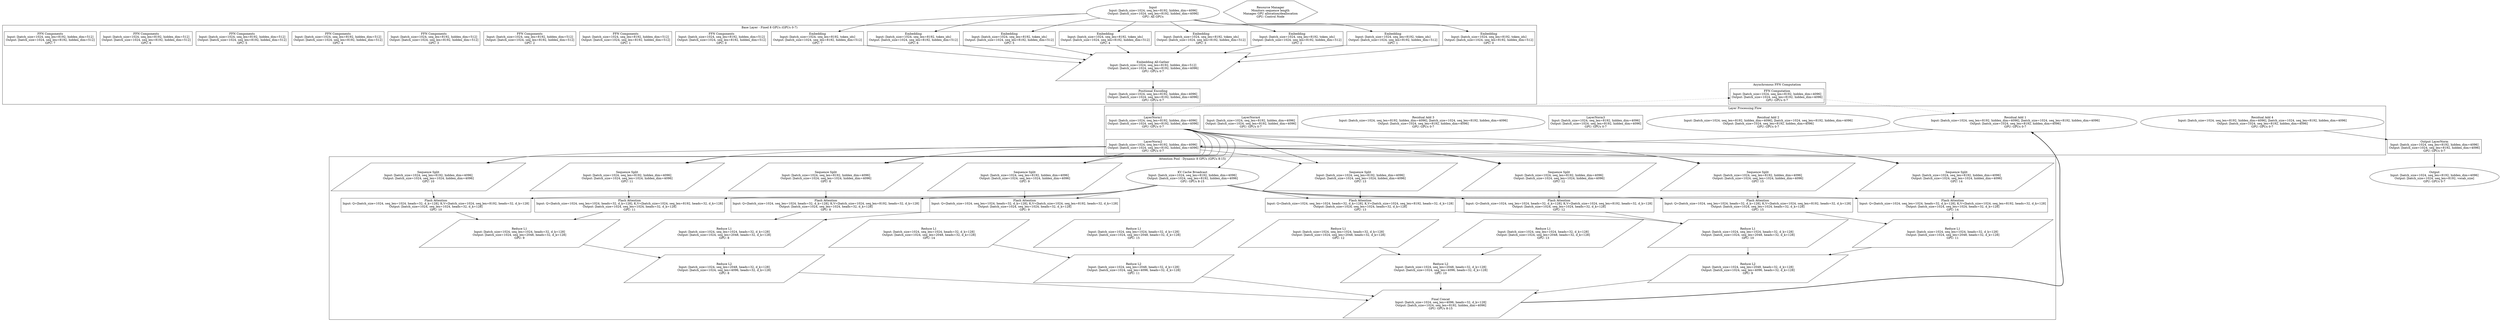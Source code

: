 digraph fa_pool_dynamic_8k_tokens {
    rankdir=TB;
    node [shape=rectangle];
    
    // Configuration: seq_len=8192, pool_gpus=8, total_gpus=16
    
    // Input
    Input [shape=ellipse, label="Input\nInput: [batch_size=1024, seq_len=8192, hidden_dim=4096]\nOutput: [batch_size=1024, seq_len=8192, hidden_dim=4096]\nGPU: All GPUs"];
    
    // Base Layer - 8 GPUs (Fixed)
    subgraph cluster_base_layer {
        label="Base Layer - Fixed 8 GPUs (GPUs 0-7)";
        
        // Embedding and Positional Encoding
        Embedding_GPU0 [label="Embedding\nInput: [batch_size=1024, seq_len=8192, token_ids]\nOutput: [batch_size=1024, seq_len=8192, hidden_dim=512]\nGPU: 0"];
        Embedding_GPU1 [label="Embedding\nInput: [batch_size=1024, seq_len=8192, token_ids]\nOutput: [batch_size=1024, seq_len=8192, hidden_dim=512]\nGPU: 1"];
        Embedding_GPU2 [label="Embedding\nInput: [batch_size=1024, seq_len=8192, token_ids]\nOutput: [batch_size=1024, seq_len=8192, hidden_dim=512]\nGPU: 2"];
        Embedding_GPU3 [label="Embedding\nInput: [batch_size=1024, seq_len=8192, token_ids]\nOutput: [batch_size=1024, seq_len=8192, hidden_dim=512]\nGPU: 3"];
        Embedding_GPU4 [label="Embedding\nInput: [batch_size=1024, seq_len=8192, token_ids]\nOutput: [batch_size=1024, seq_len=8192, hidden_dim=512]\nGPU: 4"];
        Embedding_GPU5 [label="Embedding\nInput: [batch_size=1024, seq_len=8192, token_ids]\nOutput: [batch_size=1024, seq_len=8192, hidden_dim=512]\nGPU: 5"];
        Embedding_GPU6 [label="Embedding\nInput: [batch_size=1024, seq_len=8192, token_ids]\nOutput: [batch_size=1024, seq_len=8192, hidden_dim=512]\nGPU: 6"];
        Embedding_GPU7 [label="Embedding\nInput: [batch_size=1024, seq_len=8192, token_ids]\nOutput: [batch_size=1024, seq_len=8192, hidden_dim=512]\nGPU: 7"];
        
        Embedding_AllGather [shape=parallelogram, label="Embedding All-Gather\nInput: [batch_size=1024, seq_len=8192, hidden_dim=512]\nOutput: [batch_size=1024, seq_len=8192, hidden_dim=4096]\nGPU: GPUs 0-7"];
        Positional_Encoding [label="Positional Encoding\nInput: [batch_size=1024, seq_len=8192, hidden_dim=4096]\nOutput: [batch_size=1024, seq_len=8192, hidden_dim=4096]\nGPU: GPUs 0-7"];
        
        // FFN components on Base Layer
        FFN_Base_GPU0 [label="FFN Components\nInput: [batch_size=1024, seq_len=8192, hidden_dim=512]\nOutput: [batch_size=1024, seq_len=8192, hidden_dim=512]\nGPU: 0"];
        FFN_Base_GPU1 [label="FFN Components\nInput: [batch_size=1024, seq_len=8192, hidden_dim=512]\nOutput: [batch_size=1024, seq_len=8192, hidden_dim=512]\nGPU: 1"];
        FFN_Base_GPU2 [label="FFN Components\nInput: [batch_size=1024, seq_len=8192, hidden_dim=512]\nOutput: [batch_size=1024, seq_len=8192, hidden_dim=512]\nGPU: 2"];
        FFN_Base_GPU3 [label="FFN Components\nInput: [batch_size=1024, seq_len=8192, hidden_dim=512]\nOutput: [batch_size=1024, seq_len=8192, hidden_dim=512]\nGPU: 3"];
        FFN_Base_GPU4 [label="FFN Components\nInput: [batch_size=1024, seq_len=8192, hidden_dim=512]\nOutput: [batch_size=1024, seq_len=8192, hidden_dim=512]\nGPU: 4"];
        FFN_Base_GPU5 [label="FFN Components\nInput: [batch_size=1024, seq_len=8192, hidden_dim=512]\nOutput: [batch_size=1024, seq_len=8192, hidden_dim=512]\nGPU: 5"];
        FFN_Base_GPU6 [label="FFN Components\nInput: [batch_size=1024, seq_len=8192, hidden_dim=512]\nOutput: [batch_size=1024, seq_len=8192, hidden_dim=512]\nGPU: 6"];
        FFN_Base_GPU7 [label="FFN Components\nInput: [batch_size=1024, seq_len=8192, hidden_dim=512]\nOutput: [batch_size=1024, seq_len=8192, hidden_dim=512]\nGPU: 7"];
    }
    
    // Attention Pool - 8 GPUs (Dynamic, GPUs 8-15)
    subgraph cluster_attention_pool {
        label="Attention Pool - Dynamic 8 GPUs (GPUs 8-15)";
        
        // Sequence Splitting for attention computation
        Seq_Split_GPU8 [shape=parallelogram, label="Sequence Split\nInput: [batch_size=1024, seq_len=8192, hidden_dim=4096]\nOutput: [batch_size=1024, seq_len=1024, hidden_dim=4096]\nGPU: 8"];
        Seq_Split_GPU9 [shape=parallelogram, label="Sequence Split\nInput: [batch_size=1024, seq_len=8192, hidden_dim=4096]\nOutput: [batch_size=1024, seq_len=1024, hidden_dim=4096]\nGPU: 9"];
        Seq_Split_GPU10 [shape=parallelogram, label="Sequence Split\nInput: [batch_size=1024, seq_len=8192, hidden_dim=4096]\nOutput: [batch_size=1024, seq_len=1024, hidden_dim=4096]\nGPU: 10"];
        Seq_Split_GPU11 [shape=parallelogram, label="Sequence Split\nInput: [batch_size=1024, seq_len=8192, hidden_dim=4096]\nOutput: [batch_size=1024, seq_len=1024, hidden_dim=4096]\nGPU: 11"];
        Seq_Split_GPU12 [shape=parallelogram, label="Sequence Split\nInput: [batch_size=1024, seq_len=8192, hidden_dim=4096]\nOutput: [batch_size=1024, seq_len=1024, hidden_dim=4096]\nGPU: 12"];
        Seq_Split_GPU13 [shape=parallelogram, label="Sequence Split\nInput: [batch_size=1024, seq_len=8192, hidden_dim=4096]\nOutput: [batch_size=1024, seq_len=1024, hidden_dim=4096]\nGPU: 13"];
        Seq_Split_GPU14 [shape=parallelogram, label="Sequence Split\nInput: [batch_size=1024, seq_len=8192, hidden_dim=4096]\nOutput: [batch_size=1024, seq_len=1024, hidden_dim=4096]\nGPU: 14"];
        Seq_Split_GPU15 [shape=parallelogram, label="Sequence Split\nInput: [batch_size=1024, seq_len=8192, hidden_dim=4096]\nOutput: [batch_size=1024, seq_len=1024, hidden_dim=4096]\nGPU: 15"];
        
        // KV Cache Broadcast to all pool GPUs
        KV_Cache_Broadcast [shape=ellipse, label="KV Cache Broadcast\nInput: [batch_size=1024, seq_len=8192, hidden_dim=4096]\nOutput: [batch_size=1024, seq_len=8192, hidden_dim=4096]\nGPU: GPUs 8-15"];
        
        // Attention computation on each pool GPU
        Attention_GPU8 [label="Flash Attention\nInput: Q=[batch_size=1024, seq_len=1024, heads=32, d_k=128], K,V=[batch_size=1024, seq_len=8192, heads=32, d_k=128]\nOutput: [batch_size=1024, seq_len=1024, heads=32, d_k=128]\nGPU: 8"];
        Attention_GPU9 [label="Flash Attention\nInput: Q=[batch_size=1024, seq_len=1024, heads=32, d_k=128], K,V=[batch_size=1024, seq_len=8192, heads=32, d_k=128]\nOutput: [batch_size=1024, seq_len=1024, heads=32, d_k=128]\nGPU: 9"];
        Attention_GPU10 [label="Flash Attention\nInput: Q=[batch_size=1024, seq_len=1024, heads=32, d_k=128], K,V=[batch_size=1024, seq_len=8192, heads=32, d_k=128]\nOutput: [batch_size=1024, seq_len=1024, heads=32, d_k=128]\nGPU: 10"];
        Attention_GPU11 [label="Flash Attention\nInput: Q=[batch_size=1024, seq_len=1024, heads=32, d_k=128], K,V=[batch_size=1024, seq_len=8192, heads=32, d_k=128]\nOutput: [batch_size=1024, seq_len=1024, heads=32, d_k=128]\nGPU: 11"];
        Attention_GPU12 [label="Flash Attention\nInput: Q=[batch_size=1024, seq_len=1024, heads=32, d_k=128], K,V=[batch_size=1024, seq_len=8192, heads=32, d_k=128]\nOutput: [batch_size=1024, seq_len=1024, heads=32, d_k=128]\nGPU: 12"];
        Attention_GPU13 [label="Flash Attention\nInput: Q=[batch_size=1024, seq_len=1024, heads=32, d_k=128], K,V=[batch_size=1024, seq_len=8192, heads=32, d_k=128]\nOutput: [batch_size=1024, seq_len=1024, heads=32, d_k=128]\nGPU: 13"];
        Attention_GPU14 [label="Flash Attention\nInput: Q=[batch_size=1024, seq_len=1024, heads=32, d_k=128], K,V=[batch_size=1024, seq_len=8192, heads=32, d_k=128]\nOutput: [batch_size=1024, seq_len=1024, heads=32, d_k=128]\nGPU: 14"];
        Attention_GPU15 [label="Flash Attention\nInput: Q=[batch_size=1024, seq_len=1024, heads=32, d_k=128], K,V=[batch_size=1024, seq_len=8192, heads=32, d_k=128]\nOutput: [batch_size=1024, seq_len=1024, heads=32, d_k=128]\nGPU: 15"];
        
        // Hierarchical reduction tree
        Reduction_L1_GPU8 [shape=parallelogram, label="Reduce L1\nInput: [batch_size=1024, seq_len=1024, heads=32, d_k=128]\nOutput: [batch_size=1024, seq_len=2048, heads=32, d_k=128]\nGPU: 8"];
        Reduction_L1_GPU9 [shape=parallelogram, label="Reduce L1\nInput: [batch_size=1024, seq_len=1024, heads=32, d_k=128]\nOutput: [batch_size=1024, seq_len=2048, heads=32, d_k=128]\nGPU: 9"];
        Reduction_L1_GPU10 [shape=parallelogram, label="Reduce L1\nInput: [batch_size=1024, seq_len=1024, heads=32, d_k=128]\nOutput: [batch_size=1024, seq_len=2048, heads=32, d_k=128]\nGPU: 10"];
        Reduction_L1_GPU11 [shape=parallelogram, label="Reduce L1\nInput: [batch_size=1024, seq_len=1024, heads=32, d_k=128]\nOutput: [batch_size=1024, seq_len=2048, heads=32, d_k=128]\nGPU: 11"];
        Reduction_L1_GPU12 [shape=parallelogram, label="Reduce L1\nInput: [batch_size=1024, seq_len=1024, heads=32, d_k=128]\nOutput: [batch_size=1024, seq_len=2048, heads=32, d_k=128]\nGPU: 12"];
        Reduction_L1_GPU13 [shape=parallelogram, label="Reduce L1\nInput: [batch_size=1024, seq_len=1024, heads=32, d_k=128]\nOutput: [batch_size=1024, seq_len=2048, heads=32, d_k=128]\nGPU: 13"];
        Reduction_L1_GPU14 [shape=parallelogram, label="Reduce L1\nInput: [batch_size=1024, seq_len=1024, heads=32, d_k=128]\nOutput: [batch_size=1024, seq_len=2048, heads=32, d_k=128]\nGPU: 14"];
        Reduction_L1_GPU15 [shape=parallelogram, label="Reduce L1\nInput: [batch_size=1024, seq_len=1024, heads=32, d_k=128]\nOutput: [batch_size=1024, seq_len=2048, heads=32, d_k=128]\nGPU: 15"];
        
        Reduction_L2_GPU8 [shape=parallelogram, label="Reduce L2\nInput: [batch_size=1024, seq_len=2048, heads=32, d_k=128]\nOutput: [batch_size=1024, seq_len=4096, heads=32, d_k=128]\nGPU: 8"];
        Reduction_L2_GPU9 [shape=parallelogram, label="Reduce L2\nInput: [batch_size=1024, seq_len=2048, heads=32, d_k=128]\nOutput: [batch_size=1024, seq_len=4096, heads=32, d_k=128]\nGPU: 9"];
        Reduction_L2_GPU10 [shape=parallelogram, label="Reduce L2\nInput: [batch_size=1024, seq_len=2048, heads=32, d_k=128]\nOutput: [batch_size=1024, seq_len=4096, heads=32, d_k=128]\nGPU: 10"];
        Reduction_L2_GPU11 [shape=parallelogram, label="Reduce L2\nInput: [batch_size=1024, seq_len=2048, heads=32, d_k=128]\nOutput: [batch_size=1024, seq_len=4096, heads=32, d_k=128]\nGPU: 11"];
        
        Reduction_Final [shape=parallelogram, label="Final Concat\nInput: [batch_size=1024, seq_len=4096, heads=32, d_k=128]\nOutput: [batch_size=1024, seq_len=8192, hidden_dim=4096]\nGPU: GPUs 8-15"];
    }
    
    // Layer-wise processing for 4 layers
    subgraph cluster_layer_processing {
        label="Layer Processing Flow";
        
        // Layer 1
        Layer1_LayerNorm [label="LayerNorm1\nInput: [batch_size=1024, seq_len=8192, hidden_dim=4096]\nOutput: [batch_size=1024, seq_len=8192, hidden_dim=4096]\nGPU: GPUs 0-7"];
        Layer1_Residual [shape=oval, label="Residual Add 1\nInput: [batch_size=1024, seq_len=8192, hidden_dim=4096], [batch_size=1024, seq_len=8192, hidden_dim=4096]\nOutput: [batch_size=1024, seq_len=8192, hidden_dim=4096]\nGPU: GPUs 0-7"];
        
        // Layer 2
        Layer2_LayerNorm [label="LayerNorm2\nInput: [batch_size=1024, seq_len=8192, hidden_dim=4096]\nOutput: [batch_size=1024, seq_len=8192, hidden_dim=4096]\nGPU: GPUs 0-7"];
        Layer2_Residual [shape=oval, label="Residual Add 2\nInput: [batch_size=1024, seq_len=8192, hidden_dim=4096], [batch_size=1024, seq_len=8192, hidden_dim=4096]\nOutput: [batch_size=1024, seq_len=8192, hidden_dim=4096]\nGPU: GPUs 0-7"];
        
        // Layer 3
        Layer3_LayerNorm [label="LayerNorm3\nInput: [batch_size=1024, seq_len=8192, hidden_dim=4096]\nOutput: [batch_size=1024, seq_len=8192, hidden_dim=4096]\nGPU: GPUs 0-7"];
        Layer3_Residual [shape=oval, label="Residual Add 3\nInput: [batch_size=1024, seq_len=8192, hidden_dim=4096], [batch_size=1024, seq_len=8192, hidden_dim=4096]\nOutput: [batch_size=1024, seq_len=8192, hidden_dim=4096]\nGPU: GPUs 0-7"];
        
        // Layer 4
        Layer4_LayerNorm [label="LayerNorm4\nInput: [batch_size=1024, seq_len=8192, hidden_dim=4096]\nOutput: [batch_size=1024, seq_len=8192, hidden_dim=4096]\nGPU: GPUs 0-7"];
        Layer4_Residual [shape=oval, label="Residual Add 4\nInput: [batch_size=1024, seq_len=8192, hidden_dim=4096], [batch_size=1024, seq_len=8192, hidden_dim=4096]\nOutput: [batch_size=1024, seq_len=8192, hidden_dim=4096]\nGPU: GPUs 0-7"];
    }
    
    // Asynchronous FFN computation
    subgraph cluster_async_ffn {
        label="Asynchronous FFN Computation";
        
        FFN_Compute [label="FFN Computation\nInput: [batch_size=1024, seq_len=8192, hidden_dim=4096]\nOutput: [batch_size=1024, seq_len=8192, hidden_dim=4096]\nGPU: GPUs 0-7"];
    }
    
    // Output
    Output_LayerNorm [label="Output LayerNorm\nInput: [batch_size=1024, seq_len=8192, hidden_dim=4096]\nOutput: [batch_size=1024, seq_len=8192, hidden_dim=4096]\nGPU: GPUs 0-7"];
    Output [shape=ellipse, label="Output\nInput: [batch_size=1024, seq_len=8192, hidden_dim=4096]\nOutput: [batch_size=1024, seq_len=8192, vocab_size]\nGPU: GPUs 0-7"];
    
    // Connections - showing data flow
    Input -> Embedding_GPU0;
    Input -> Embedding_GPU1;
    Input -> Embedding_GPU2;
    Input -> Embedding_GPU3;
    Input -> Embedding_GPU4;
    Input -> Embedding_GPU5;
    Input -> Embedding_GPU6;
    Input -> Embedding_GPU7;
    
    Embedding_GPU0 -> Embedding_AllGather;
    Embedding_GPU1 -> Embedding_AllGather;
    Embedding_GPU2 -> Embedding_AllGather;
    Embedding_GPU3 -> Embedding_AllGather;
    Embedding_GPU4 -> Embedding_AllGather;
    Embedding_GPU5 -> Embedding_AllGather;
    Embedding_GPU6 -> Embedding_AllGather;
    Embedding_GPU7 -> Embedding_AllGather;
    
    Embedding_AllGather -> Positional_Encoding -> Layer1_LayerNorm;
    
    // Layer 1: Attention computation in pool + FFN in base (async)
    Layer1_LayerNorm -> Seq_Split_GPU8;
    Layer1_LayerNorm -> Seq_Split_GPU9;
    Layer1_LayerNorm -> Seq_Split_GPU10;
    Layer1_LayerNorm -> Seq_Split_GPU11;
    Layer1_LayerNorm -> Seq_Split_GPU12;
    Layer1_LayerNorm -> Seq_Split_GPU13;
    Layer1_LayerNorm -> Seq_Split_GPU14;
    Layer1_LayerNorm -> Seq_Split_GPU15;
    
    // KV Cache broadcast
    Layer1_LayerNorm -> KV_Cache_Broadcast;
    KV_Cache_Broadcast -> Attention_GPU8;
    KV_Cache_Broadcast -> Attention_GPU9;
    KV_Cache_Broadcast -> Attention_GPU10;
    KV_Cache_Broadcast -> Attention_GPU11;
    KV_Cache_Broadcast -> Attention_GPU12;
    KV_Cache_Broadcast -> Attention_GPU13;
    KV_Cache_Broadcast -> Attention_GPU14;
    KV_Cache_Broadcast -> Attention_GPU15;
    
    // Parallel attention computation
    Seq_Split_GPU8 -> Attention_GPU8;
    Seq_Split_GPU9 -> Attention_GPU9;
    Seq_Split_GPU10 -> Attention_GPU10;
    Seq_Split_GPU11 -> Attention_GPU11;
    Seq_Split_GPU12 -> Attention_GPU12;
    Seq_Split_GPU13 -> Attention_GPU13;
    Seq_Split_GPU14 -> Attention_GPU14;
    Seq_Split_GPU15 -> Attention_GPU15;
    
    // Hierarchical reduction
    Attention_GPU8 -> Reduction_L1_GPU8;
    Attention_GPU9 -> Reduction_L1_GPU8;
    Attention_GPU10 -> Reduction_L1_GPU9;
    Attention_GPU11 -> Reduction_L1_GPU9;
    Attention_GPU12 -> Reduction_L1_GPU10;
    Attention_GPU13 -> Reduction_L1_GPU10;
    Attention_GPU14 -> Reduction_L1_GPU11;
    Attention_GPU15 -> Reduction_L1_GPU11;
    
    Reduction_L1_GPU8 -> Reduction_L2_GPU8;
    Reduction_L1_GPU9 -> Reduction_L2_GPU8;
    Reduction_L1_GPU10 -> Reduction_L2_GPU9;
    Reduction_L1_GPU11 -> Reduction_L2_GPU9;
    Reduction_L1_GPU12 -> Reduction_L2_GPU10;
    Reduction_L1_GPU13 -> Reduction_L2_GPU10;
    Reduction_L1_GPU14 -> Reduction_L2_GPU11;
    Reduction_L1_GPU15 -> Reduction_L2_GPU11;
    
    Reduction_L2_GPU8 -> Reduction_Final;
    Reduction_L2_GPU9 -> Reduction_Final;
    Reduction_L2_GPU10 -> Reduction_Final;
    Reduction_L2_GPU11 -> Reduction_Final;
    
    // Asynchronous execution - FFN overlaps with attention reduction
    Layer1_LayerNorm -> FFN_Compute [style=dotted];
    Reduction_Final -> Layer1_Residual [style=bold];
    FFN_Compute -> Layer1_Residual [style=dotted];
    
    // Continue with remaining layers
    Layer1_Residual -> Layer2_LayerNorm;
    Layer2_LayerNorm -> Seq_Split_GPU8;  // Reuse same pattern
    Layer2_LayerNorm -> Seq_Split_GPU9;
    Layer2_LayerNorm -> Seq_Split_GPU10;
    Layer2_LayerNorm -> Seq_Split_GPU11;
    Layer2_LayerNorm -> Seq_Split_GPU12;
    Layer2_LayerNorm -> Seq_Split_GPU13;
    Layer2_LayerNorm -> Seq_Split_GPU14;
    Layer2_LayerNorm -> Seq_Split_GPU15;
    
    // Continue pattern for all 4 layers...
    Layer4_Residual -> Output_LayerNorm;
    Output_LayerNorm -> Output;
    
    // Resource Manager
    Resource_Manager [shape=hexagon, label="Resource Manager\nMonitors sequence length\nManages GPU allocation/deallocation\nGPU: Control Node"];
}